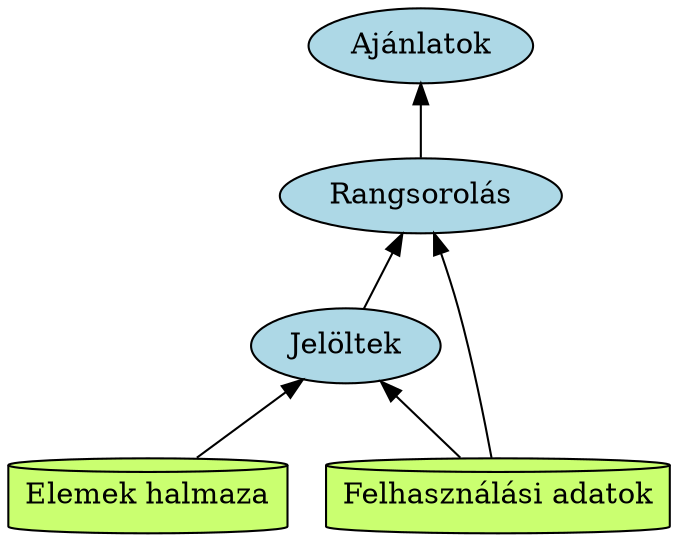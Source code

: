 digraph recommender {
    graph [dpi=300]
    rankdir="BT"

    item_db [label="Elemek halmaza", shape="cylinder", style="filled", fillcolor="darkolivegreen1"]
    candidates [label="Jelöltek", style="filled", fillcolor="lightblue"]
    ranking [label="Rangsorolás", style="filled", fillcolor="lightblue"]
    items [label="Ajánlatok", style="filled", fillcolor="lightblue"]
    user_hist [label="Felhasználási adatok", shape="cylinder", style="filled", fillcolor="darkolivegreen1"]

    item_db -> candidates
    candidates -> ranking
    ranking -> items
    user_hist -> candidates
    user_hist -> ranking
}

